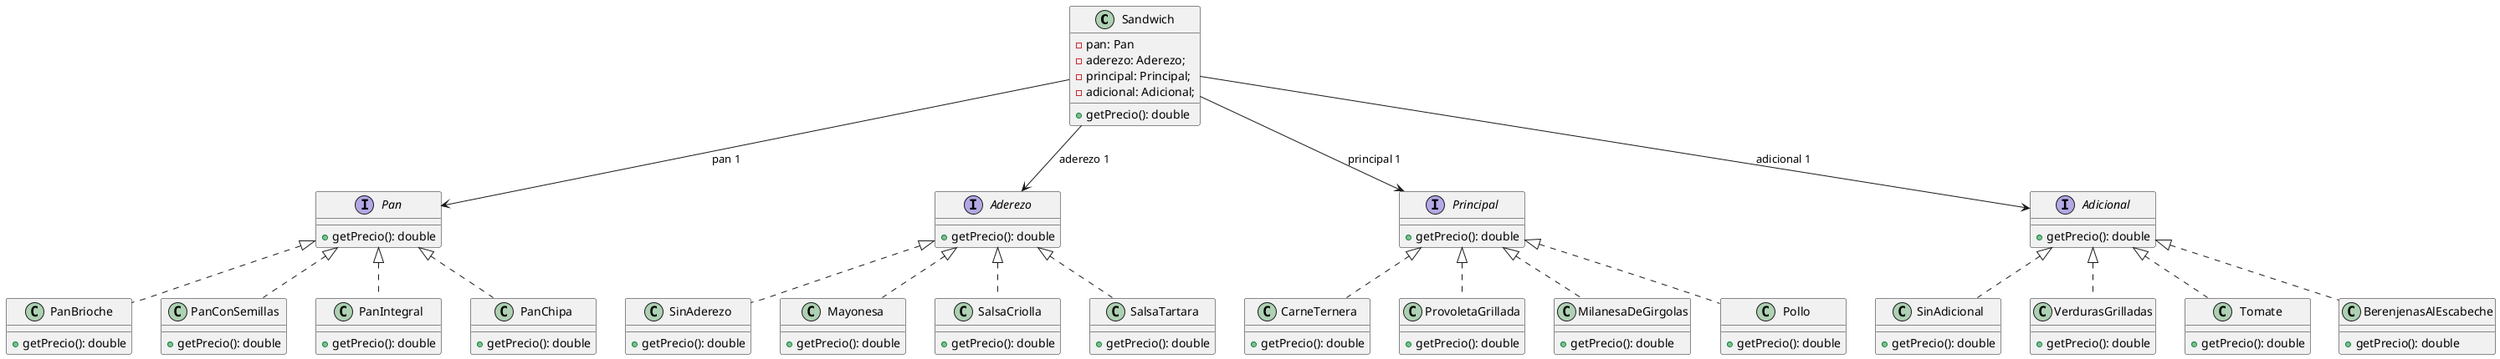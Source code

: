 @startuml

class Sandwich {
    -pan: Pan
    -aderezo: Aderezo;
    -principal: Principal;
    -adicional: Adicional;

    +getPrecio(): double
}

interface Pan {
    +getPrecio(): double
}

class PanBrioche implements Pan {
    +getPrecio(): double
}

class PanConSemillas implements Pan {
    +getPrecio(): double
}

class PanIntegral implements Pan {
    +getPrecio(): double
}

class PanChipa implements Pan {
    +getPrecio(): double
}

interface Aderezo {
    +getPrecio(): double
}

class SinAderezo implements Aderezo {
    +getPrecio(): double
}

class Mayonesa implements Aderezo {
    +getPrecio(): double
}

class SalsaCriolla implements Aderezo {
    +getPrecio(): double
}

class SalsaTartara implements Aderezo {
    +getPrecio(): double
}

interface Principal{
    +getPrecio(): double
}

class CarneTernera implements Principal {
    +getPrecio(): double
}

class ProvoletaGrillada implements Principal {
    +getPrecio(): double
}

class MilanesaDeGirgolas implements Principal {
    +getPrecio(): double
}

class Pollo implements Principal {
    +getPrecio(): double
}

interface Adicional {
    +getPrecio(): double
}

class SinAdicional implements Adicional {
    +getPrecio(): double
}

class VerdurasGrilladas implements Adicional {
    +getPrecio(): double
}

class Tomate implements Adicional {
    +getPrecio(): double
}

class BerenjenasAlEscabeche implements Adicional {
    +getPrecio(): double
}

Sandwich -down-> Pan: pan 1
Sandwich -down-> Aderezo: aderezo 1
Sandwich -down-> Principal: principal 1
Sandwich -down-> Adicional: adicional 1

@enduml